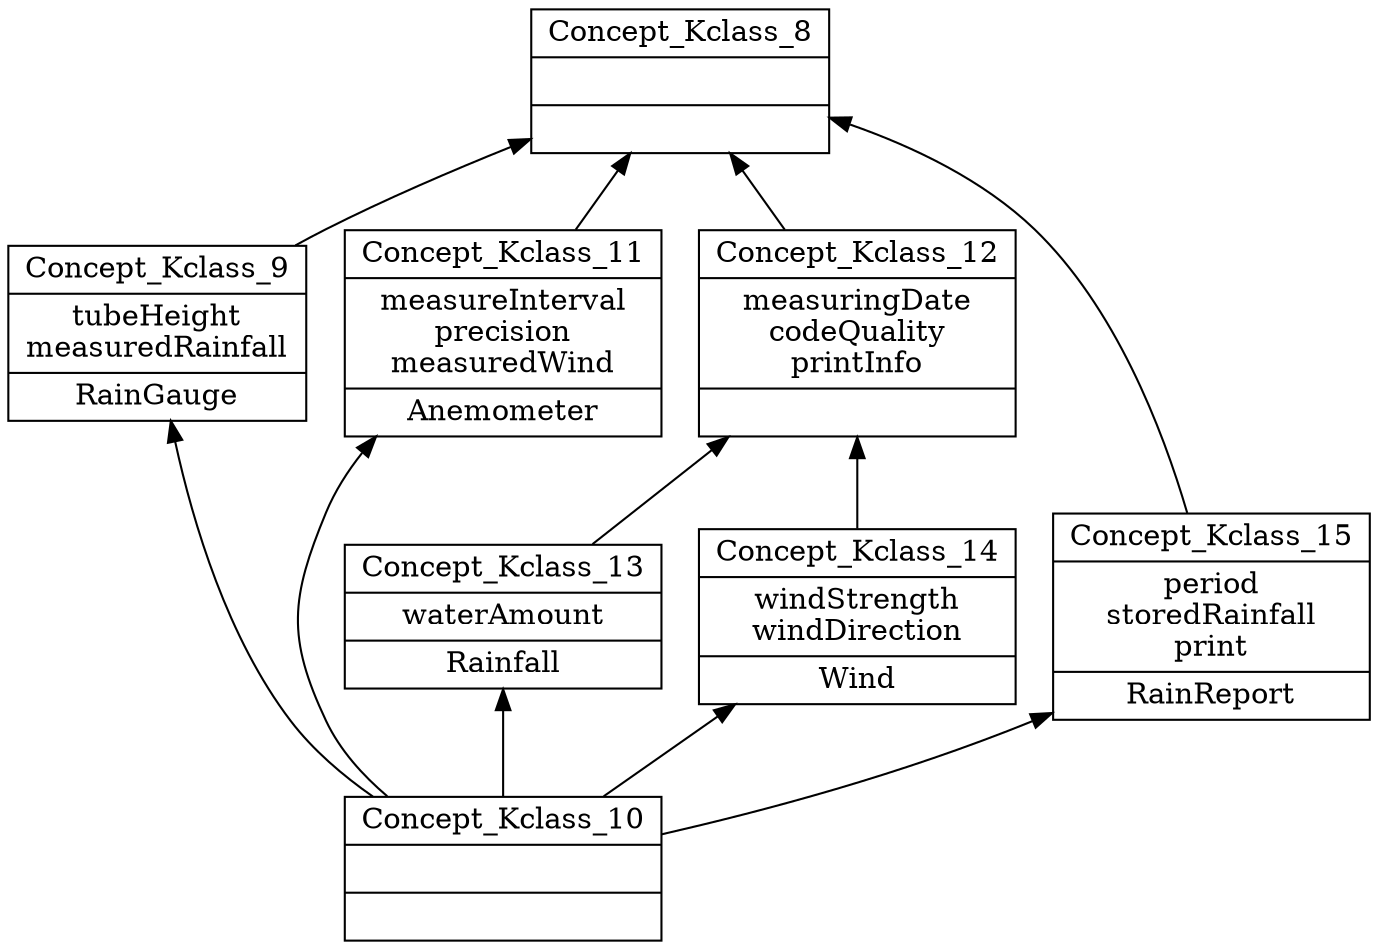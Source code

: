 digraph G { 
	rankdir=BT;
subgraph Kclass { 
label="Kclass";
8 [shape=record,label="{Concept_Kclass_8||}"];
9 [shape=record,label="{Concept_Kclass_9|tubeHeight\nmeasuredRainfall\n|RainGauge\n}"];
10 [shape=record,label="{Concept_Kclass_10||}"];
11 [shape=record,label="{Concept_Kclass_11|measureInterval\nprecision\nmeasuredWind\n|Anemometer\n}"];
12 [shape=record,label="{Concept_Kclass_12|measuringDate\ncodeQuality\nprintInfo\n|}"];
13 [shape=record,label="{Concept_Kclass_13|waterAmount\n|Rainfall\n}"];
14 [shape=record,label="{Concept_Kclass_14|windStrength\nwindDirection\n|Wind\n}"];
15 [shape=record,label="{Concept_Kclass_15|period\nstoredRainfall\nprint\n|RainReport\n}"];
	9 -> 8
	11 -> 8
	12 -> 8
	15 -> 8
	10 -> 9
	10 -> 11
	13 -> 12
	14 -> 12
	10 -> 13
	10 -> 14
	10 -> 15
}
}